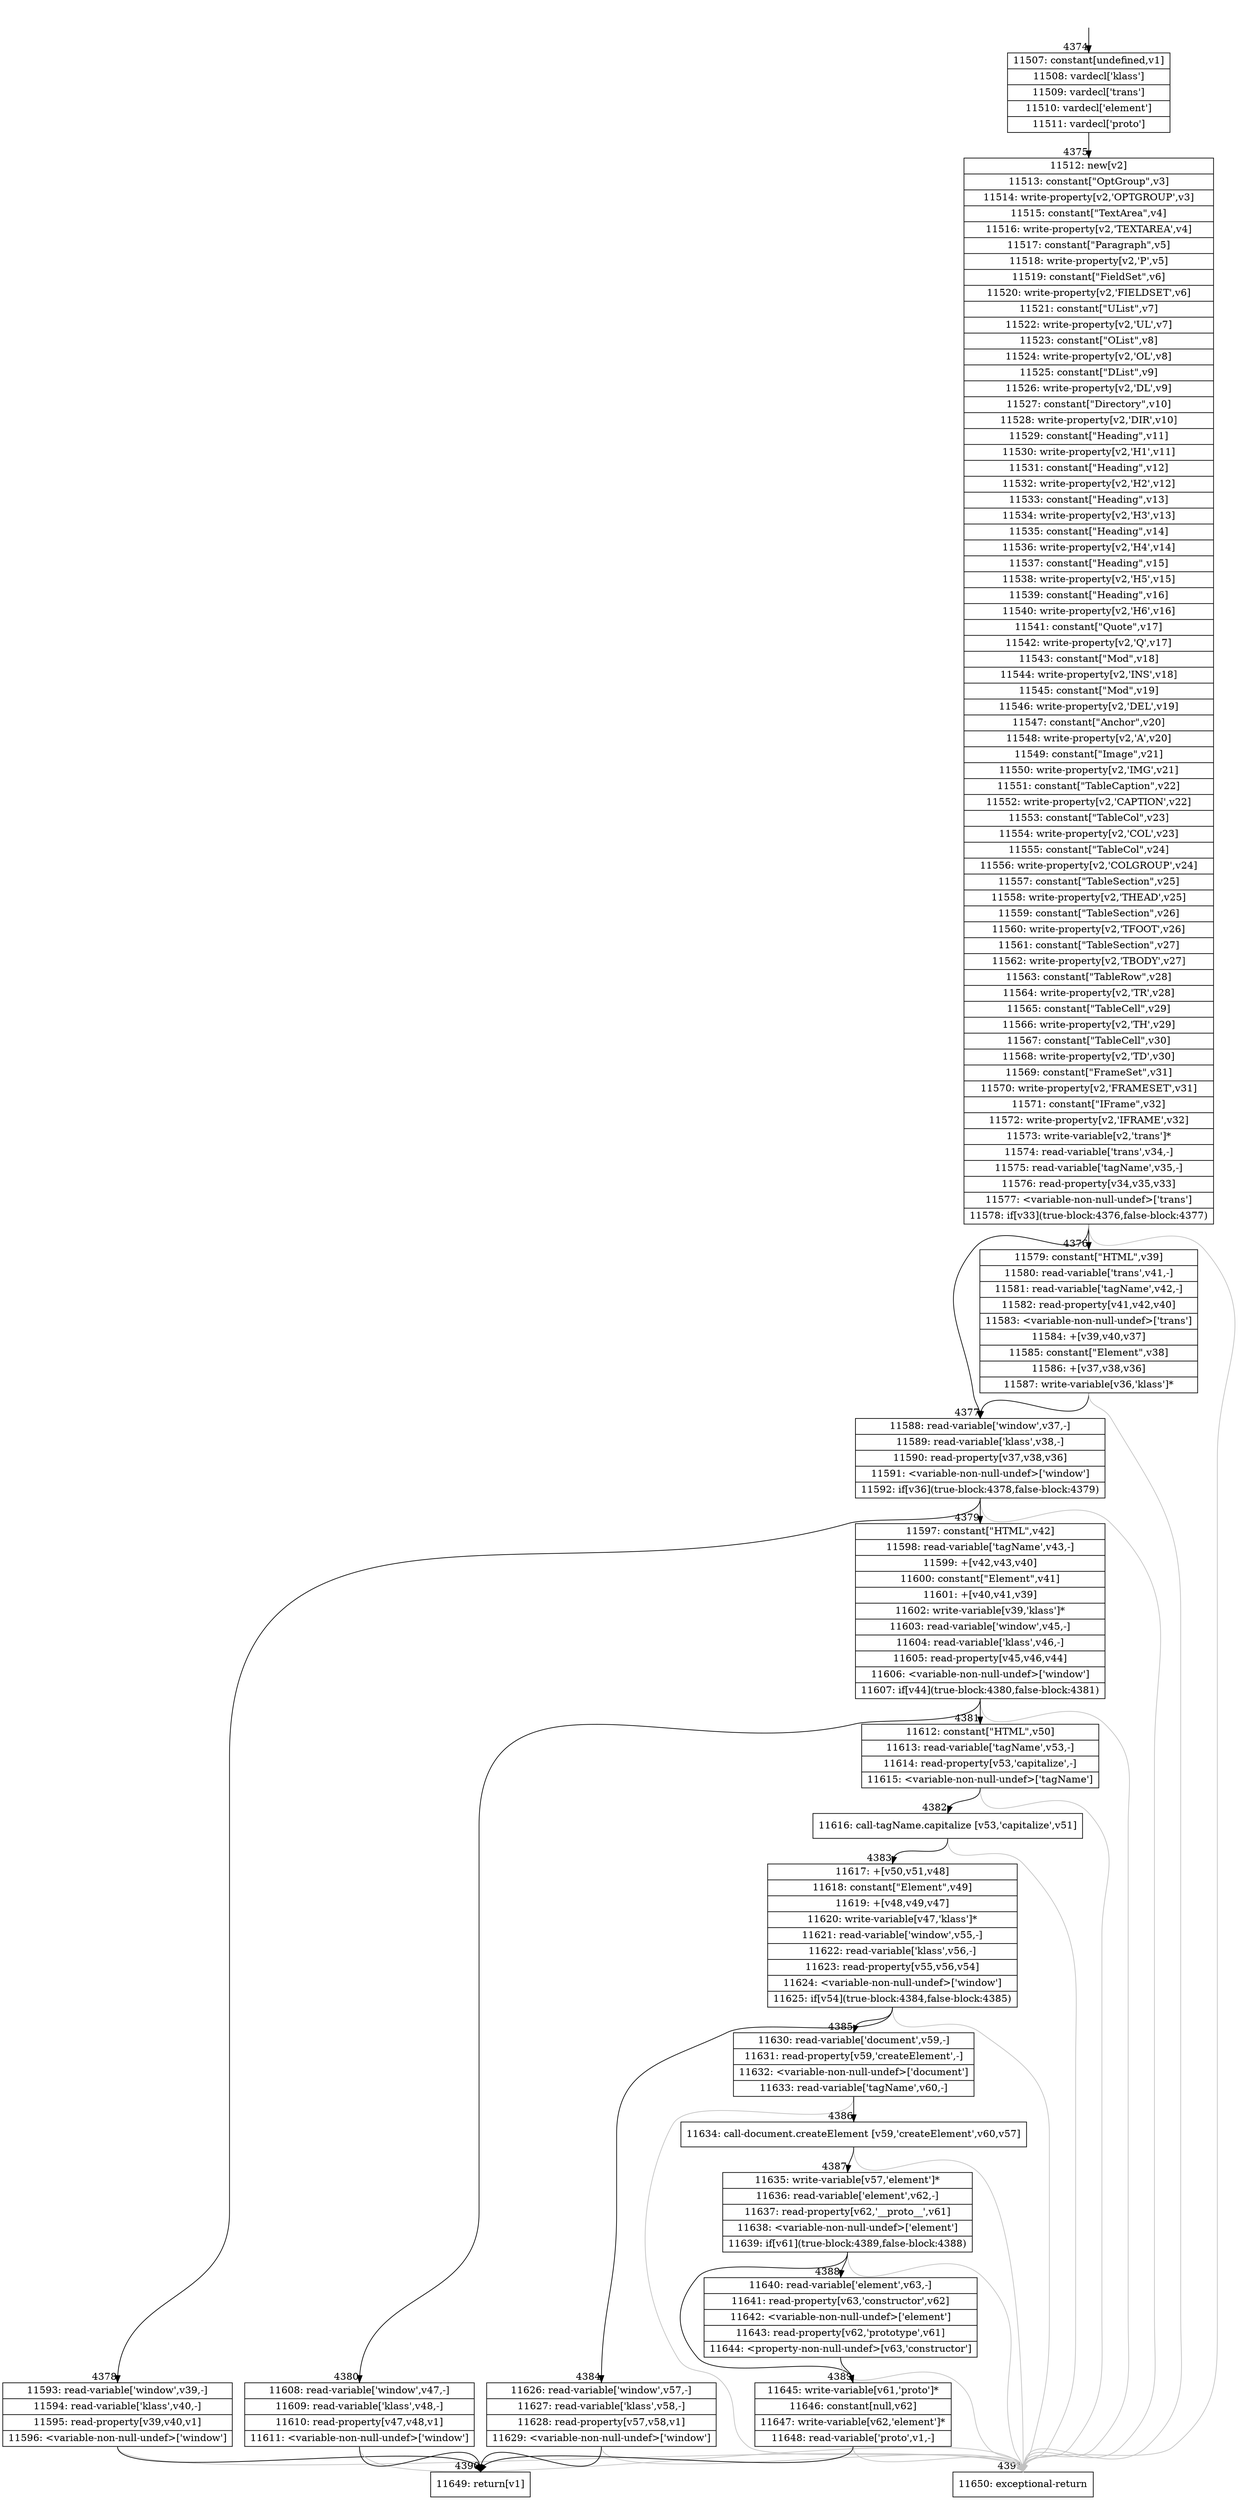 digraph {
rankdir="TD"
BB_entry364[shape=none,label=""];
BB_entry364 -> BB4374 [tailport=s, headport=n, headlabel="    4374"]
BB4374 [shape=record label="{11507: constant[undefined,v1]|11508: vardecl['klass']|11509: vardecl['trans']|11510: vardecl['element']|11511: vardecl['proto']}" ] 
BB4374 -> BB4375 [tailport=s, headport=n, headlabel="      4375"]
BB4375 [shape=record label="{11512: new[v2]|11513: constant[\"OptGroup\",v3]|11514: write-property[v2,'OPTGROUP',v3]|11515: constant[\"TextArea\",v4]|11516: write-property[v2,'TEXTAREA',v4]|11517: constant[\"Paragraph\",v5]|11518: write-property[v2,'P',v5]|11519: constant[\"FieldSet\",v6]|11520: write-property[v2,'FIELDSET',v6]|11521: constant[\"UList\",v7]|11522: write-property[v2,'UL',v7]|11523: constant[\"OList\",v8]|11524: write-property[v2,'OL',v8]|11525: constant[\"DList\",v9]|11526: write-property[v2,'DL',v9]|11527: constant[\"Directory\",v10]|11528: write-property[v2,'DIR',v10]|11529: constant[\"Heading\",v11]|11530: write-property[v2,'H1',v11]|11531: constant[\"Heading\",v12]|11532: write-property[v2,'H2',v12]|11533: constant[\"Heading\",v13]|11534: write-property[v2,'H3',v13]|11535: constant[\"Heading\",v14]|11536: write-property[v2,'H4',v14]|11537: constant[\"Heading\",v15]|11538: write-property[v2,'H5',v15]|11539: constant[\"Heading\",v16]|11540: write-property[v2,'H6',v16]|11541: constant[\"Quote\",v17]|11542: write-property[v2,'Q',v17]|11543: constant[\"Mod\",v18]|11544: write-property[v2,'INS',v18]|11545: constant[\"Mod\",v19]|11546: write-property[v2,'DEL',v19]|11547: constant[\"Anchor\",v20]|11548: write-property[v2,'A',v20]|11549: constant[\"Image\",v21]|11550: write-property[v2,'IMG',v21]|11551: constant[\"TableCaption\",v22]|11552: write-property[v2,'CAPTION',v22]|11553: constant[\"TableCol\",v23]|11554: write-property[v2,'COL',v23]|11555: constant[\"TableCol\",v24]|11556: write-property[v2,'COLGROUP',v24]|11557: constant[\"TableSection\",v25]|11558: write-property[v2,'THEAD',v25]|11559: constant[\"TableSection\",v26]|11560: write-property[v2,'TFOOT',v26]|11561: constant[\"TableSection\",v27]|11562: write-property[v2,'TBODY',v27]|11563: constant[\"TableRow\",v28]|11564: write-property[v2,'TR',v28]|11565: constant[\"TableCell\",v29]|11566: write-property[v2,'TH',v29]|11567: constant[\"TableCell\",v30]|11568: write-property[v2,'TD',v30]|11569: constant[\"FrameSet\",v31]|11570: write-property[v2,'FRAMESET',v31]|11571: constant[\"IFrame\",v32]|11572: write-property[v2,'IFRAME',v32]|11573: write-variable[v2,'trans']*|11574: read-variable['trans',v34,-]|11575: read-variable['tagName',v35,-]|11576: read-property[v34,v35,v33]|11577: \<variable-non-null-undef\>['trans']|11578: if[v33](true-block:4376,false-block:4377)}" ] 
BB4375 -> BB4376 [tailport=s, headport=n, headlabel="      4376"]
BB4375 -> BB4377 [tailport=s, headport=n, headlabel="      4377"]
BB4375 -> BB4391 [tailport=s, headport=n, color=gray, headlabel="      4391"]
BB4376 [shape=record label="{11579: constant[\"HTML\",v39]|11580: read-variable['trans',v41,-]|11581: read-variable['tagName',v42,-]|11582: read-property[v41,v42,v40]|11583: \<variable-non-null-undef\>['trans']|11584: +[v39,v40,v37]|11585: constant[\"Element\",v38]|11586: +[v37,v38,v36]|11587: write-variable[v36,'klass']*}" ] 
BB4376 -> BB4377 [tailport=s, headport=n]
BB4376 -> BB4391 [tailport=s, headport=n, color=gray]
BB4377 [shape=record label="{11588: read-variable['window',v37,-]|11589: read-variable['klass',v38,-]|11590: read-property[v37,v38,v36]|11591: \<variable-non-null-undef\>['window']|11592: if[v36](true-block:4378,false-block:4379)}" ] 
BB4377 -> BB4378 [tailport=s, headport=n, headlabel="      4378"]
BB4377 -> BB4379 [tailport=s, headport=n, headlabel="      4379"]
BB4377 -> BB4391 [tailport=s, headport=n, color=gray]
BB4378 [shape=record label="{11593: read-variable['window',v39,-]|11594: read-variable['klass',v40,-]|11595: read-property[v39,v40,v1]|11596: \<variable-non-null-undef\>['window']}" ] 
BB4378 -> BB4390 [tailport=s, headport=n, headlabel="      4390"]
BB4378 -> BB4391 [tailport=s, headport=n, color=gray]
BB4379 [shape=record label="{11597: constant[\"HTML\",v42]|11598: read-variable['tagName',v43,-]|11599: +[v42,v43,v40]|11600: constant[\"Element\",v41]|11601: +[v40,v41,v39]|11602: write-variable[v39,'klass']*|11603: read-variable['window',v45,-]|11604: read-variable['klass',v46,-]|11605: read-property[v45,v46,v44]|11606: \<variable-non-null-undef\>['window']|11607: if[v44](true-block:4380,false-block:4381)}" ] 
BB4379 -> BB4380 [tailport=s, headport=n, headlabel="      4380"]
BB4379 -> BB4381 [tailport=s, headport=n, headlabel="      4381"]
BB4379 -> BB4391 [tailport=s, headport=n, color=gray]
BB4380 [shape=record label="{11608: read-variable['window',v47,-]|11609: read-variable['klass',v48,-]|11610: read-property[v47,v48,v1]|11611: \<variable-non-null-undef\>['window']}" ] 
BB4380 -> BB4390 [tailport=s, headport=n]
BB4380 -> BB4391 [tailport=s, headport=n, color=gray]
BB4381 [shape=record label="{11612: constant[\"HTML\",v50]|11613: read-variable['tagName',v53,-]|11614: read-property[v53,'capitalize',-]|11615: \<variable-non-null-undef\>['tagName']}" ] 
BB4381 -> BB4382 [tailport=s, headport=n, headlabel="      4382"]
BB4381 -> BB4391 [tailport=s, headport=n, color=gray]
BB4382 [shape=record label="{11616: call-tagName.capitalize [v53,'capitalize',v51]}" ] 
BB4382 -> BB4383 [tailport=s, headport=n, headlabel="      4383"]
BB4382 -> BB4391 [tailport=s, headport=n, color=gray]
BB4383 [shape=record label="{11617: +[v50,v51,v48]|11618: constant[\"Element\",v49]|11619: +[v48,v49,v47]|11620: write-variable[v47,'klass']*|11621: read-variable['window',v55,-]|11622: read-variable['klass',v56,-]|11623: read-property[v55,v56,v54]|11624: \<variable-non-null-undef\>['window']|11625: if[v54](true-block:4384,false-block:4385)}" ] 
BB4383 -> BB4384 [tailport=s, headport=n, headlabel="      4384"]
BB4383 -> BB4385 [tailport=s, headport=n, headlabel="      4385"]
BB4383 -> BB4391 [tailport=s, headport=n, color=gray]
BB4384 [shape=record label="{11626: read-variable['window',v57,-]|11627: read-variable['klass',v58,-]|11628: read-property[v57,v58,v1]|11629: \<variable-non-null-undef\>['window']}" ] 
BB4384 -> BB4390 [tailport=s, headport=n]
BB4384 -> BB4391 [tailport=s, headport=n, color=gray]
BB4385 [shape=record label="{11630: read-variable['document',v59,-]|11631: read-property[v59,'createElement',-]|11632: \<variable-non-null-undef\>['document']|11633: read-variable['tagName',v60,-]}" ] 
BB4385 -> BB4386 [tailport=s, headport=n, headlabel="      4386"]
BB4385 -> BB4391 [tailport=s, headport=n, color=gray]
BB4386 [shape=record label="{11634: call-document.createElement [v59,'createElement',v60,v57]}" ] 
BB4386 -> BB4387 [tailport=s, headport=n, headlabel="      4387"]
BB4386 -> BB4391 [tailport=s, headport=n, color=gray]
BB4387 [shape=record label="{11635: write-variable[v57,'element']*|11636: read-variable['element',v62,-]|11637: read-property[v62,'__proto__',v61]|11638: \<variable-non-null-undef\>['element']|11639: if[v61](true-block:4389,false-block:4388)}" ] 
BB4387 -> BB4389 [tailport=s, headport=n, headlabel="      4389"]
BB4387 -> BB4388 [tailport=s, headport=n, headlabel="      4388"]
BB4387 -> BB4391 [tailport=s, headport=n, color=gray]
BB4388 [shape=record label="{11640: read-variable['element',v63,-]|11641: read-property[v63,'constructor',v62]|11642: \<variable-non-null-undef\>['element']|11643: read-property[v62,'prototype',v61]|11644: \<property-non-null-undef\>[v63,'constructor']}" ] 
BB4388 -> BB4389 [tailport=s, headport=n]
BB4388 -> BB4391 [tailport=s, headport=n, color=gray]
BB4389 [shape=record label="{11645: write-variable[v61,'proto']*|11646: constant[null,v62]|11647: write-variable[v62,'element']*|11648: read-variable['proto',v1,-]}" ] 
BB4389 -> BB4390 [tailport=s, headport=n]
BB4389 -> BB4391 [tailport=s, headport=n, color=gray]
BB4390 [shape=record label="{11649: return[v1]}" ] 
BB4391 [shape=record label="{11650: exceptional-return}" ] 
//#$~ 3394
}
